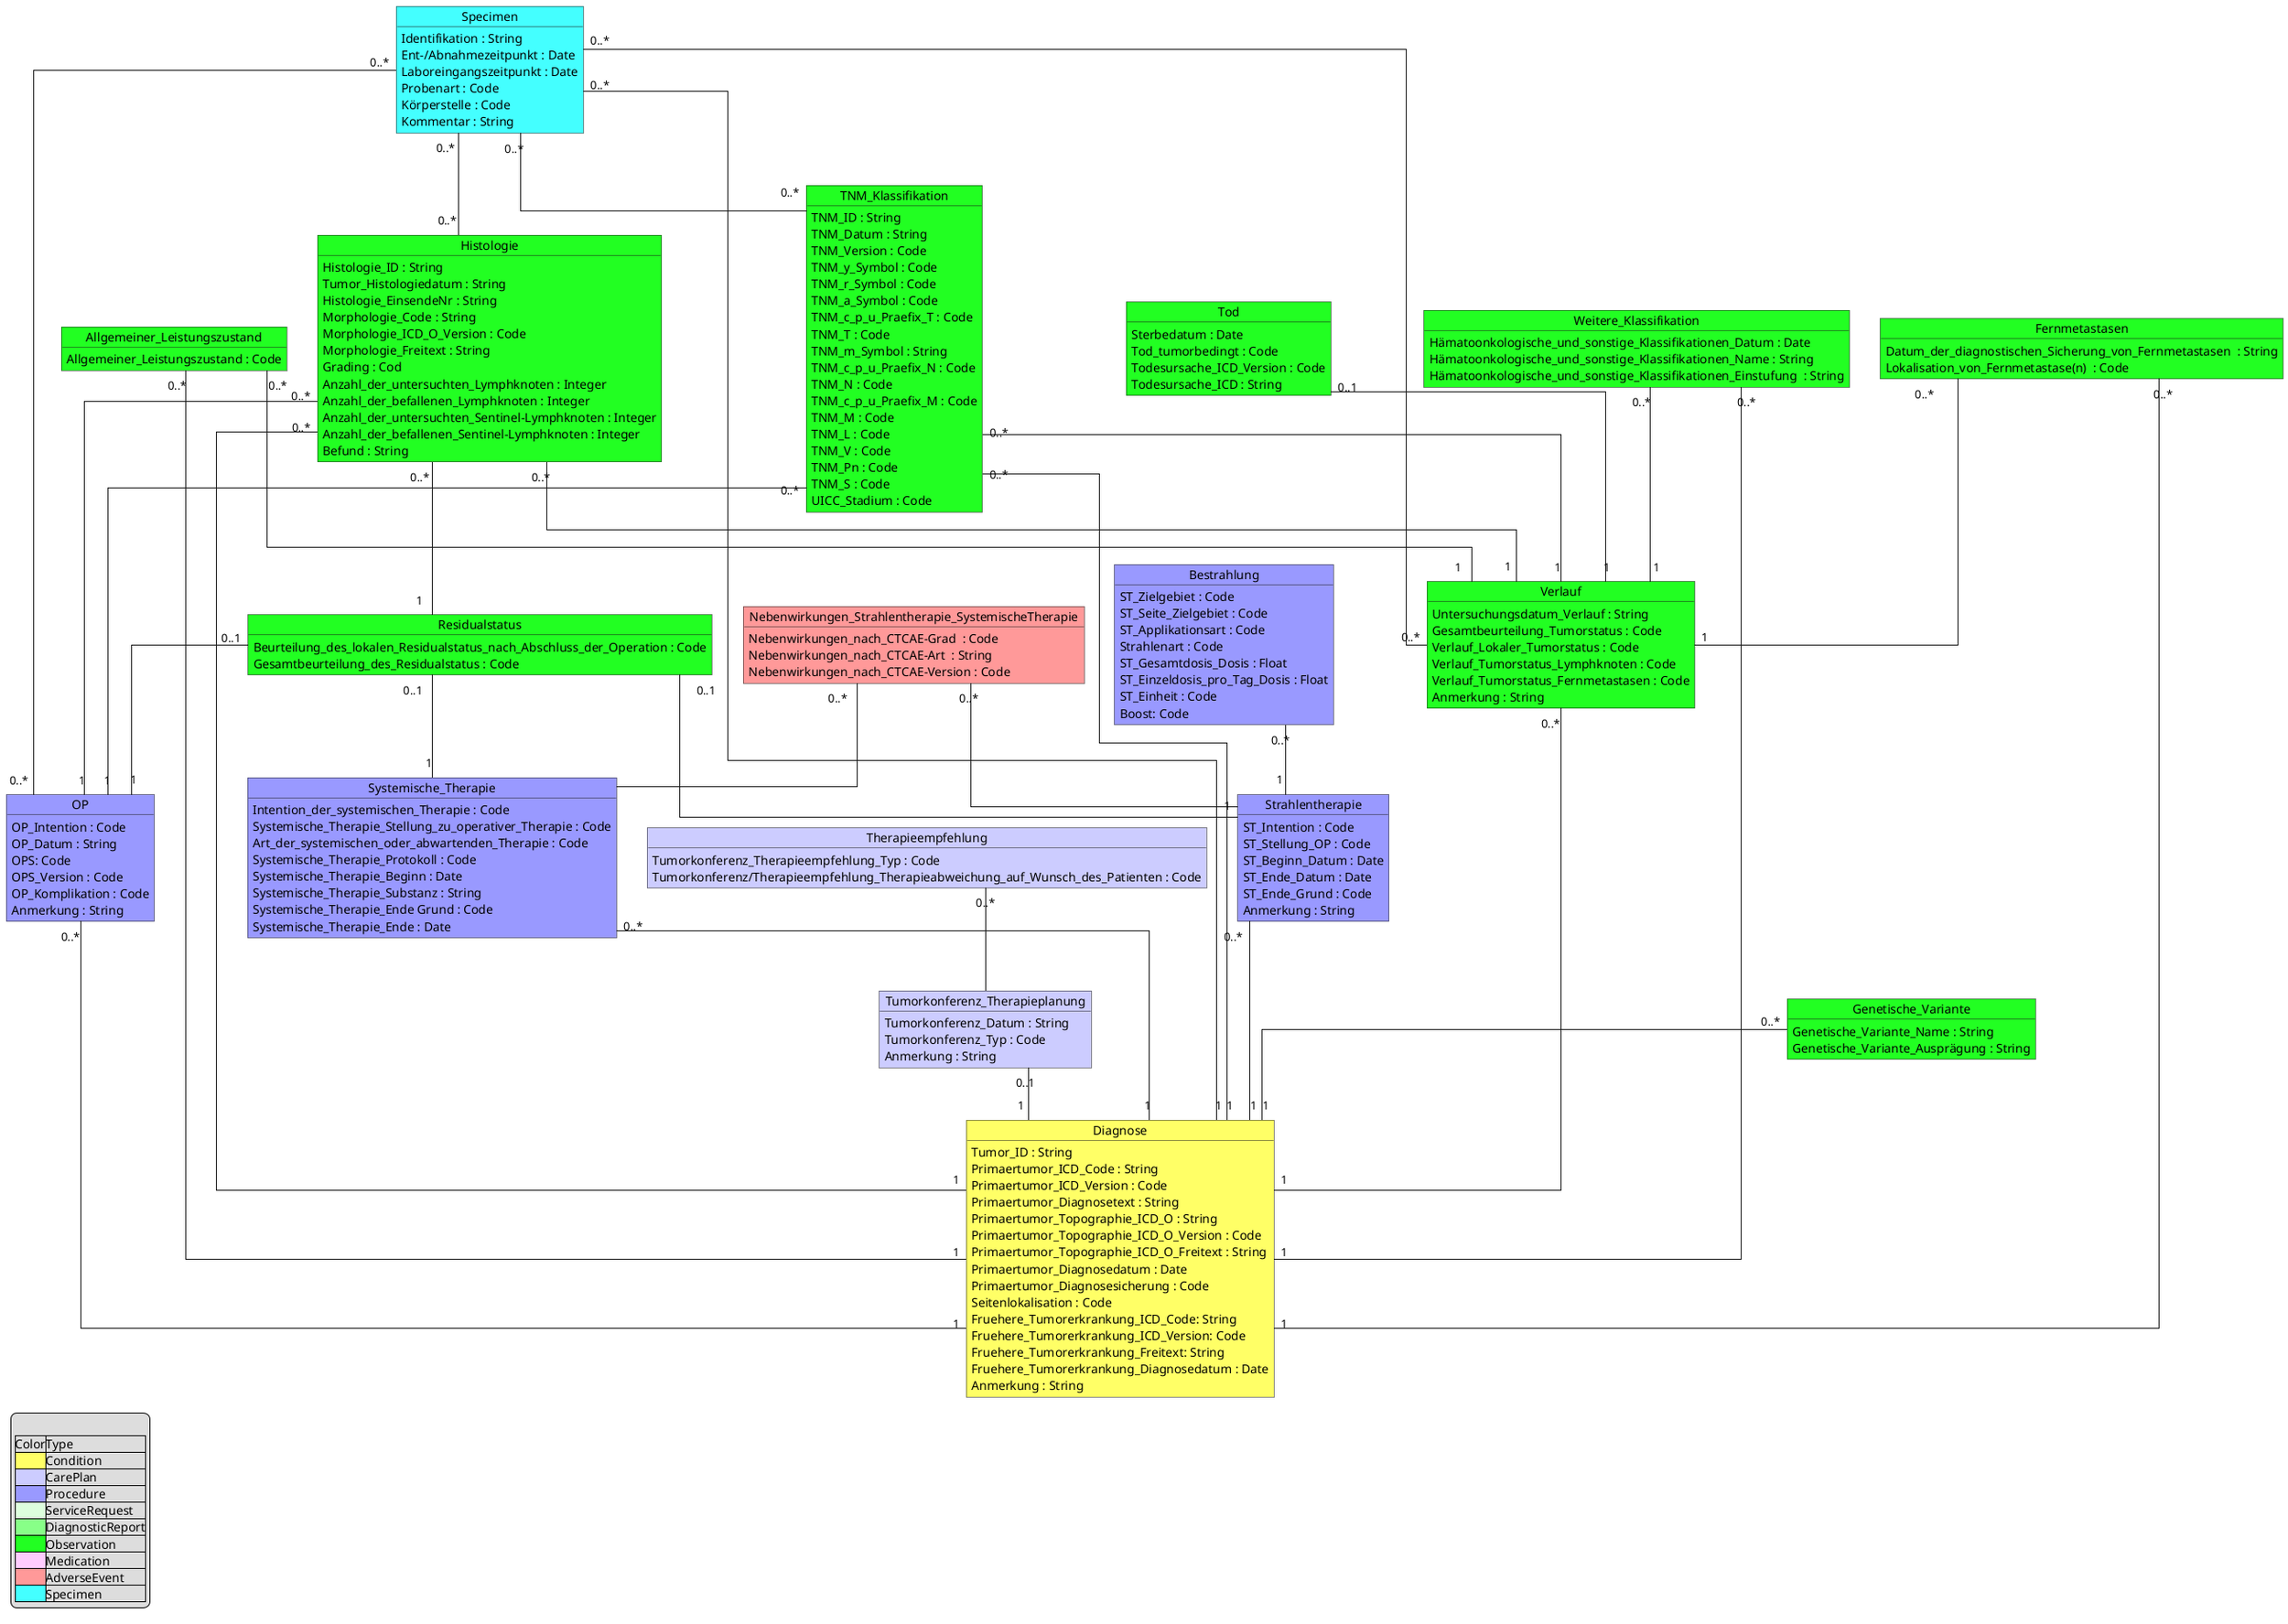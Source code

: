 //left to right direction

@startuml
skinparam linetype ortho
top to bottom direction
object Diagnose #FFFF66 {
  Tumor_ID : String
  Primaertumor_ICD_Code : String
  Primaertumor_ICD_Version : Code
  Primaertumor_Diagnosetext : String
  Primaertumor_Topographie_ICD_O : String
  Primaertumor_Topographie_ICD_O_Version : Code
  Primaertumor_Topographie_ICD_O_Freitext : String
  Primaertumor_Diagnosedatum : Date
  Primaertumor_Diagnosesicherung : Code
  Seitenlokalisation : Code
  Fruehere_Tumorerkrankung_ICD_Code: String
  Fruehere_Tumorerkrankung_ICD_Version: Code
  Fruehere_Tumorerkrankung_Freitext: String
  Fruehere_Tumorerkrankung_Diagnosedatum : Date
  Anmerkung : String
}



object Allgemeiner_Leistungszustand  #22FF22 {
  Allgemeiner_Leistungszustand : Code

}

object OP #9999FF {
  OP_Intention : Code
  OP_Datum : String
  OPS: Code
  OPS_Version : Code
  OP_Komplikation : Code
  Anmerkung : String

}

object Strahlentherapie  #9999FF {
  ST_Intention : Code
  ST_Stellung_OP : Code
  ST_Beginn_Datum : Date
  ST_Ende_Datum : Date
  ST_Ende_Grund : Code
  Anmerkung : String
  
}
object Bestrahlung #9999FF {
  ST_Zielgebiet : Code
  ST_Seite_Zielgebiet : Code
  ST_Applikationsart : Code
  Strahlenart : Code
  ST_Gesamtdosis_Dosis : Float
  ST_Einzeldosis_pro_Tag_Dosis : Float
  ST_Einheit : Code
  Boost: Code

}


object Nebenwirkungen_Strahlentherapie_SystemischeTherapie  #FF9999 {
  Nebenwirkungen_nach_CTCAE-Grad  : Code
  Nebenwirkungen_nach_CTCAE-Art  : String
  Nebenwirkungen_nach_CTCAE-Version : Code
}

object Systemische_Therapie  #9999FF {
  Intention_der_systemischen_Therapie : Code
  Systemische_Therapie_Stellung_zu_operativer_Therapie : Code
  Art_der_systemischen_oder_abwartenden_Therapie : Code
  Systemische_Therapie_Protokoll : Code
  Systemische_Therapie_Beginn : Date
  Systemische_Therapie_Substanz : String
  Systemische_Therapie_Ende Grund : Code
  Systemische_Therapie_Ende : Date
}

object Verlauf  #22FF22 {
  Untersuchungsdatum_Verlauf : String
  Gesamtbeurteilung_Tumorstatus : Code
  Verlauf_Lokaler_Tumorstatus : Code
  Verlauf_Tumorstatus_Lymphknoten : Code
  Verlauf_Tumorstatus_Fernmetastasen : Code
  Anmerkung : String
}


object Tumorkonferenz_Therapieplanung #CCCCFF {
  Tumorkonferenz_Datum : String
  Tumorkonferenz_Typ : Code
  Anmerkung : String
}

object Therapieempfehlung #CCCCFF {
  Tumorkonferenz_Therapieempfehlung_Typ : Code
  Tumorkonferenz/Therapieempfehlung_Therapieabweichung_auf_Wunsch_des_Patienten : Code
}


object Tod  #22FF22 {
  Sterbedatum : Date
  Tod_tumorbedingt : Code
  Todesursache_ICD_Version : Code
  Todesursache_ICD : String
}



object Histologie #22FF22 {
  Histologie_ID : String
  Tumor_Histologiedatum : String
  Histologie_EinsendeNr : String
  Morphologie_Code : String
  Morphologie_ICD_O_Version : Code
  Morphologie_Freitext : String
  Grading : Cod
  Anzahl_der_untersuchten_Lymphknoten : Integer
  Anzahl_der_befallenen_Lymphknoten : Integer
  Anzahl_der_untersuchten_Sentinel-Lymphknoten : Integer
  Anzahl_der_befallenen_Sentinel-Lymphknoten : Integer
  Befund : String
}


object TNM_Klassifikation #22FF22 {
  TNM_ID : String
  TNM_Datum : String
  TNM_Version : Code
  TNM_y_Symbol : Code
  TNM_r_Symbol : Code
  TNM_a_Symbol : Code
  TNM_c_p_u_Praefix_T : Code
  TNM_T : Code
  TNM_m_Symbol : String
  TNM_c_p_u_Praefix_N : Code
  TNM_N : Code
  TNM_c_p_u_Praefix_M : Code
  TNM_M : Code
  TNM_L : Code
  TNM_V : Code
  TNM_Pn : Code
  TNM_S : Code
  UICC_Stadium : Code
}


object Weitere_Klassifikation  #22FF22 {
  Hämatoonkologische_und_sonstige_Klassifikationen_Datum : Date
  Hämatoonkologische_und_sonstige_Klassifikationen_Name : String
  Hämatoonkologische_und_sonstige_Klassifikationen_Einstufung  : String
}

object Residualstatus  #22FF22 {
  Beurteilung_des_lokalen_Residualstatus_nach_Abschluss_der_Operation : Code
  Gesamtbeurteilung_des_Residualstatus : Code
}


object Fernmetastasen #22FF22 {
  Datum_der_diagnostischen_Sicherung_von_Fernmetastasen  : String
  Lokalisation_von_Fernmetastase(n)  : Code

}

object Genetische_Variante  #22FF22 {

  Genetische_Variante_Name : String
  Genetische_Variante_Ausprägung : String

}

object Specimen  #44FFFF {

  Identifikation : String
  Ent-/Abnahmezeitpunkt : Date
  Laboreingangszeitpunkt : Date
  Probenart : Code
  Körperstelle : Code
  Kommentar : String
}


Therapieempfehlung "0..*" -- Tumorkonferenz_Therapieplanung
Nebenwirkungen_Strahlentherapie_SystemischeTherapie  "0..*" -- Strahlentherapie
Nebenwirkungen_Strahlentherapie_SystemischeTherapie  "0..*" -- Systemische_Therapie
Verlauf "0..*" ---- "1" Diagnose
Allgemeiner_Leistungszustand "0..*" -- "1" Diagnose
Allgemeiner_Leistungszustand "0..*" -- "1" Verlauf
Specimen "0..*" -- "0..*" Verlauf
Specimen "0..*" -- "1" Diagnose
Specimen "0..*" -- "0..*" OP
Specimen "0..*" -- "0..*" Histologie
Specimen "0..*" -- "0..*" TNM_Klassifikation
Strahlentherapie "0..*" -- "1" Diagnose
Systemische_Therapie "0..*" -- "1" Diagnose
Bestrahlung "0..*" -- "1" Strahlentherapie
Histologie "0..*" -- "1" Diagnose
Histologie "0..*" -- "1" Residualstatus
TNM_Klassifikation "0..*" -- "1" Diagnose
TNM_Klassifikation "0..*" -- "1" OP
OP "0..*" -- "1" Diagnose
TNM_Klassifikation "0..*" -- "1" Verlauf
Histologie "0..*" -- "1" OP
Histologie "0..*" -- "1" Verlauf
Weitere_Klassifikation "0..*" -- "1" Diagnose
Weitere_Klassifikation "0..*" -- "1" Verlauf
Fernmetastasen "0..*" -- "1" Diagnose
Fernmetastasen "0..*" -- "1" Verlauf
Tod "0..1" -- "1" Verlauf
Residualstatus "0..1" -- "1" OP
Residualstatus "0..1" -- "1" Strahlentherapie
Residualstatus "0..1" -- "1" Systemische_Therapie
Tumorkonferenz_Therapieplanung "0..1" -- "1" Diagnose
Genetische_Variante "0..*" -- "1" Diagnose

legend left

|Color|Type|
|<#FFFF66>|Condition|
|<#CCCCFF>|CarePlan|
|<#9999FF>|Procedure|
|<#DDFFDD>|ServiceRequest|
|<#88FF88>|DiagnosticReport|
|<#22FF22>|Observation|
|<#FFCCFF>|Medication|
|<#FF9999>|AdverseEvent|
|<#44FFFF>|Specimen|
endlegend

@enduml
